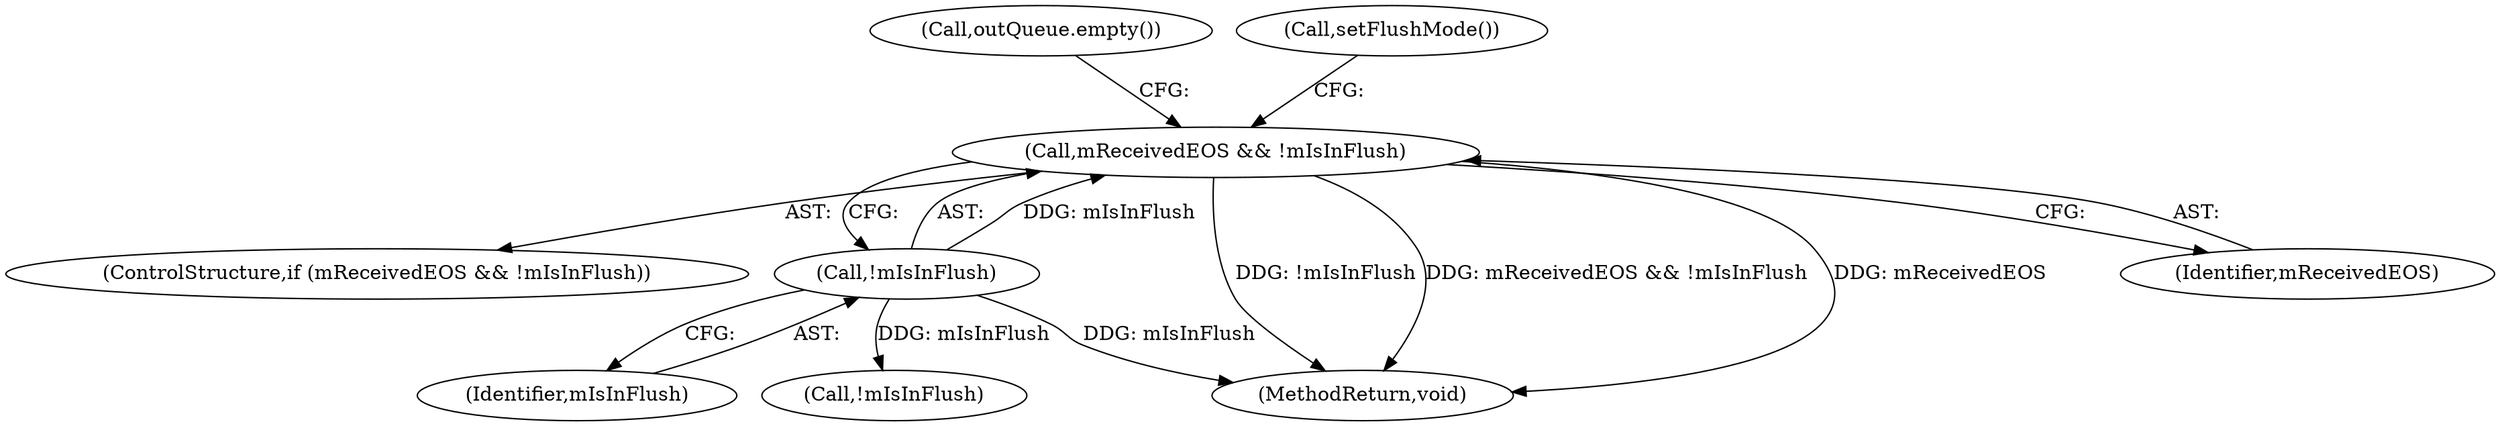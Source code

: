 digraph "0_Android_918eeaa29d99d257282fafec931b4bda0e3bae12_1@API" {
"1000155" [label="(Call,mReceivedEOS && !mIsInFlush)"];
"1000157" [label="(Call,!mIsInFlush)"];
"1000154" [label="(ControlStructure,if (mReceivedEOS && !mIsInFlush))"];
"1000157" [label="(Call,!mIsInFlush)"];
"1000155" [label="(Call,mReceivedEOS && !mIsInFlush)"];
"1000549" [label="(MethodReturn,void)"];
"1000163" [label="(Call,outQueue.empty())"];
"1000156" [label="(Identifier,mReceivedEOS)"];
"1000158" [label="(Identifier,mIsInFlush)"];
"1000177" [label="(Call,!mIsInFlush)"];
"1000160" [label="(Call,setFlushMode())"];
"1000155" -> "1000154"  [label="AST: "];
"1000155" -> "1000156"  [label="CFG: "];
"1000155" -> "1000157"  [label="CFG: "];
"1000156" -> "1000155"  [label="AST: "];
"1000157" -> "1000155"  [label="AST: "];
"1000160" -> "1000155"  [label="CFG: "];
"1000163" -> "1000155"  [label="CFG: "];
"1000155" -> "1000549"  [label="DDG: !mIsInFlush"];
"1000155" -> "1000549"  [label="DDG: mReceivedEOS && !mIsInFlush"];
"1000155" -> "1000549"  [label="DDG: mReceivedEOS"];
"1000157" -> "1000155"  [label="DDG: mIsInFlush"];
"1000157" -> "1000158"  [label="CFG: "];
"1000158" -> "1000157"  [label="AST: "];
"1000157" -> "1000549"  [label="DDG: mIsInFlush"];
"1000157" -> "1000177"  [label="DDG: mIsInFlush"];
}
